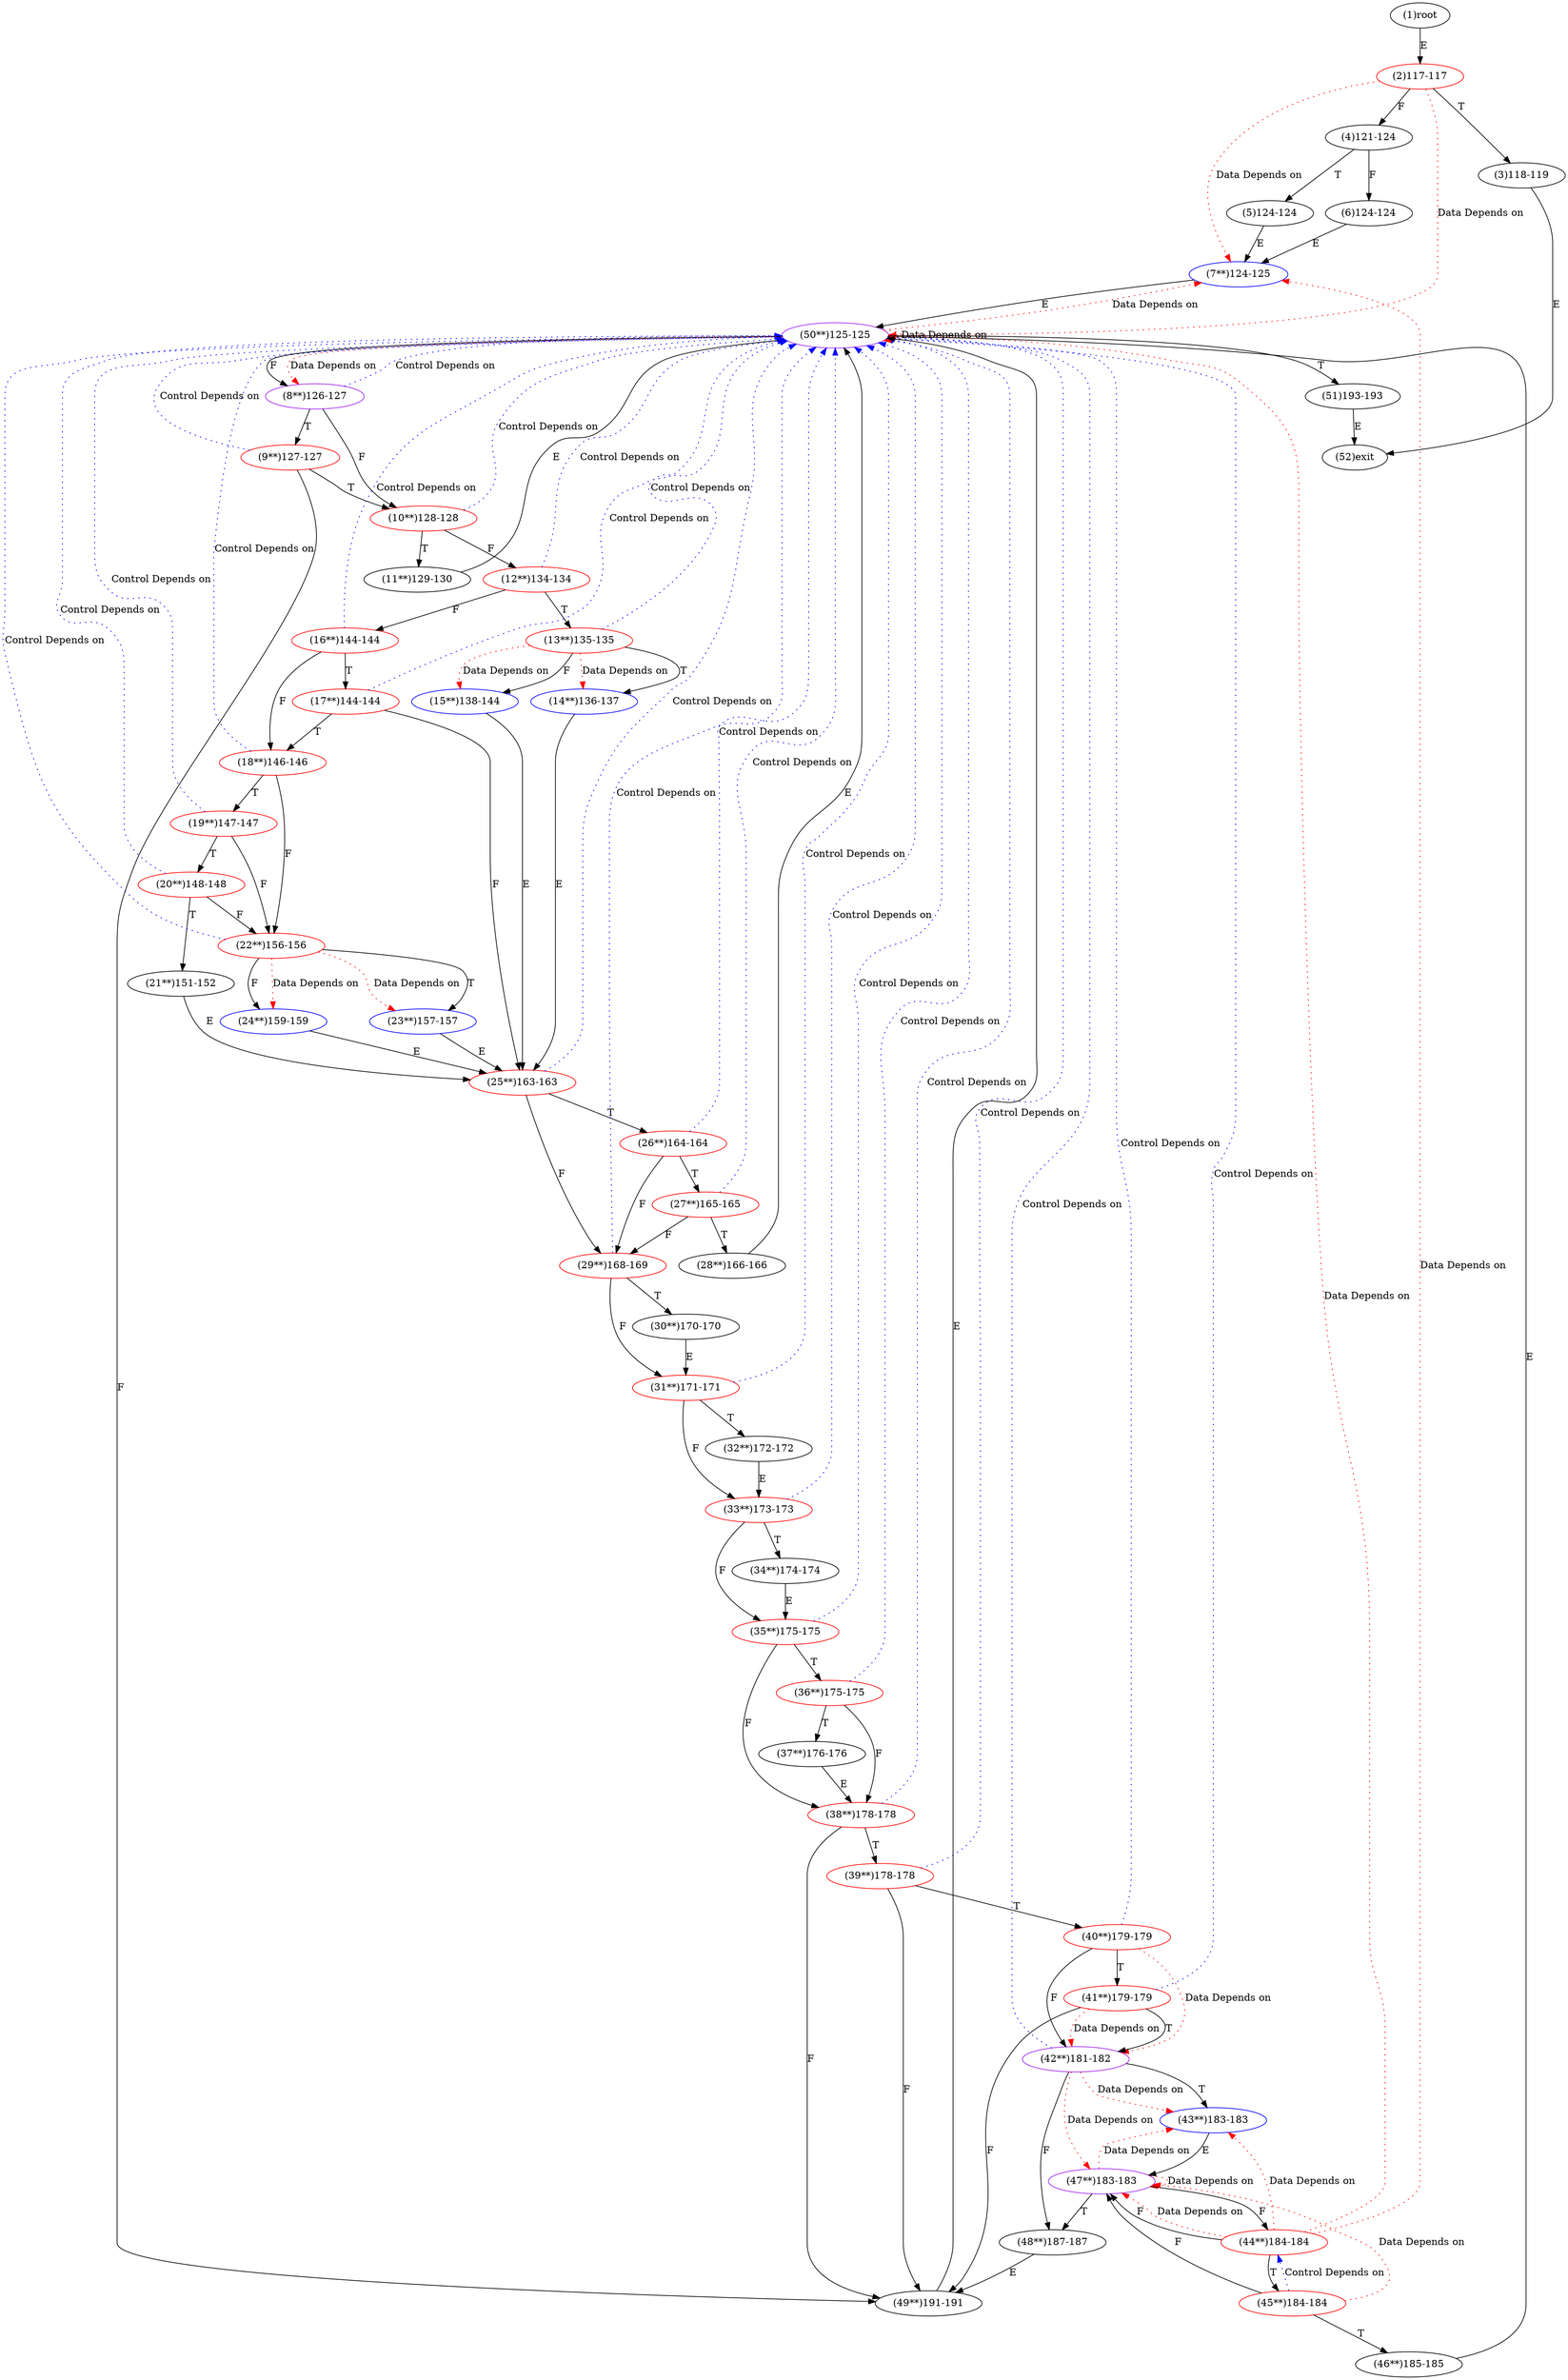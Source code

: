 digraph "" { 
1[ label="(1)root"];
2[ label="(2)117-117",color=red];
3[ label="(3)118-119"];
4[ label="(4)121-124"];
5[ label="(5)124-124"];
6[ label="(6)124-124"];
7[ label="(7**)124-125",color=blue];
8[ label="(8**)126-127",color=purple];
9[ label="(9**)127-127",color=red];
10[ label="(10**)128-128",color=red];
11[ label="(11**)129-130"];
12[ label="(12**)134-134",color=red];
13[ label="(13**)135-135",color=red];
14[ label="(14**)136-137",color=blue];
15[ label="(15**)138-144",color=blue];
17[ label="(17**)144-144",color=red];
16[ label="(16**)144-144",color=red];
19[ label="(19**)147-147",color=red];
18[ label="(18**)146-146",color=red];
21[ label="(21**)151-152"];
20[ label="(20**)148-148",color=red];
23[ label="(23**)157-157",color=blue];
22[ label="(22**)156-156",color=red];
25[ label="(25**)163-163",color=red];
24[ label="(24**)159-159",color=blue];
27[ label="(27**)165-165",color=red];
26[ label="(26**)164-164",color=red];
29[ label="(29**)168-169",color=red];
28[ label="(28**)166-166"];
31[ label="(31**)171-171",color=red];
30[ label="(30**)170-170"];
34[ label="(34**)174-174"];
35[ label="(35**)175-175",color=red];
32[ label="(32**)172-172"];
33[ label="(33**)173-173",color=red];
38[ label="(38**)178-178",color=red];
39[ label="(39**)178-178",color=red];
36[ label="(36**)175-175",color=red];
37[ label="(37**)176-176"];
42[ label="(42**)181-182",color=purple];
43[ label="(43**)183-183",color=blue];
40[ label="(40**)179-179",color=red];
41[ label="(41**)179-179",color=red];
46[ label="(46**)185-185"];
47[ label="(47**)183-183",color=purple];
44[ label="(44**)184-184",color=red];
45[ label="(45**)184-184",color=red];
51[ label="(51)193-193"];
50[ label="(50**)125-125",color=purple];
49[ label="(49**)191-191"];
48[ label="(48**)187-187"];
52[ label="(52)exit"];
1->2[ label="E"];
2->4[ label="F"];
2->3[ label="T"];
3->52[ label="E"];
4->6[ label="F"];
4->5[ label="T"];
5->7[ label="E"];
6->7[ label="E"];
7->50[ label="E"];
8->10[ label="F"];
8->9[ label="T"];
9->49[ label="F"];
9->10[ label="T"];
10->12[ label="F"];
10->11[ label="T"];
11->50[ label="E"];
12->16[ label="F"];
12->13[ label="T"];
13->15[ label="F"];
13->14[ label="T"];
14->25[ label="E"];
15->25[ label="E"];
16->18[ label="F"];
16->17[ label="T"];
17->25[ label="F"];
17->18[ label="T"];
18->22[ label="F"];
18->19[ label="T"];
19->22[ label="F"];
19->20[ label="T"];
20->22[ label="F"];
20->21[ label="T"];
21->25[ label="E"];
22->24[ label="F"];
22->23[ label="T"];
23->25[ label="E"];
24->25[ label="E"];
25->29[ label="F"];
25->26[ label="T"];
26->29[ label="F"];
26->27[ label="T"];
27->29[ label="F"];
27->28[ label="T"];
28->50[ label="E"];
29->31[ label="F"];
29->30[ label="T"];
30->31[ label="E"];
31->33[ label="F"];
31->32[ label="T"];
32->33[ label="E"];
33->35[ label="F"];
33->34[ label="T"];
34->35[ label="E"];
35->38[ label="F"];
35->36[ label="T"];
36->38[ label="F"];
36->37[ label="T"];
37->38[ label="E"];
38->49[ label="F"];
38->39[ label="T"];
39->49[ label="F"];
39->40[ label="T"];
40->42[ label="F"];
40->41[ label="T"];
41->49[ label="F"];
41->42[ label="T"];
42->48[ label="F"];
42->43[ label="T"];
43->47[ label="E"];
44->47[ label="F"];
44->45[ label="T"];
45->47[ label="F"];
45->46[ label="T"];
46->50[ label="E"];
47->44[ label="F"];
47->48[ label="T"];
48->49[ label="E"];
49->50[ label="E"];
50->8[ label="F"];
50->51[ label="T"];
51->52[ label="E"];
2->50[ color="red" label="Data Depends on" style = dotted ];
2->7[ color="red" label="Data Depends on" style = dotted ];
8->50[ color="blue" label="Control Depends on" style = dotted ];
9->50[ color="blue" label="Control Depends on" style = dotted ];
10->50[ color="blue" label="Control Depends on" style = dotted ];
12->50[ color="blue" label="Control Depends on" style = dotted ];
13->15[ color="red" label="Data Depends on" style = dotted ];
13->14[ color="red" label="Data Depends on" style = dotted ];
13->50[ color="blue" label="Control Depends on" style = dotted ];
17->50[ color="blue" label="Control Depends on" style = dotted ];
16->50[ color="blue" label="Control Depends on" style = dotted ];
19->50[ color="blue" label="Control Depends on" style = dotted ];
18->50[ color="blue" label="Control Depends on" style = dotted ];
20->50[ color="blue" label="Control Depends on" style = dotted ];
22->23[ color="red" label="Data Depends on" style = dotted ];
22->50[ color="blue" label="Control Depends on" style = dotted ];
22->24[ color="red" label="Data Depends on" style = dotted ];
25->50[ color="blue" label="Control Depends on" style = dotted ];
27->50[ color="blue" label="Control Depends on" style = dotted ];
26->50[ color="blue" label="Control Depends on" style = dotted ];
29->50[ color="blue" label="Control Depends on" style = dotted ];
31->50[ color="blue" label="Control Depends on" style = dotted ];
35->50[ color="blue" label="Control Depends on" style = dotted ];
33->50[ color="blue" label="Control Depends on" style = dotted ];
38->50[ color="blue" label="Control Depends on" style = dotted ];
39->50[ color="blue" label="Control Depends on" style = dotted ];
36->50[ color="blue" label="Control Depends on" style = dotted ];
42->43[ color="red" label="Data Depends on" style = dotted ];
42->47[ color="red" label="Data Depends on" style = dotted ];
42->50[ color="blue" label="Control Depends on" style = dotted ];
40->42[ color="red" label="Data Depends on" style = dotted ];
40->50[ color="blue" label="Control Depends on" style = dotted ];
41->42[ color="red" label="Data Depends on" style = dotted ];
41->50[ color="blue" label="Control Depends on" style = dotted ];
47->47[ color="red" label="Data Depends on" style = dotted ];
47->43[ color="red" label="Data Depends on" style = dotted ];
44->47[ color="red" label="Data Depends on" style = dotted ];
44->43[ color="red" label="Data Depends on" style = dotted ];
44->7[ color="red" label="Data Depends on" style = dotted ];
44->50[ color="red" label="Data Depends on" style = dotted ];
45->44[ color="blue" label="Control Depends on" style = dotted ];
45->47[ color="red" label="Data Depends on" style = dotted ];
50->50[ color="red" label="Data Depends on" style = dotted ];
50->7[ color="red" label="Data Depends on" style = dotted ];
50->8[ color="red" label="Data Depends on" style = dotted ];
}